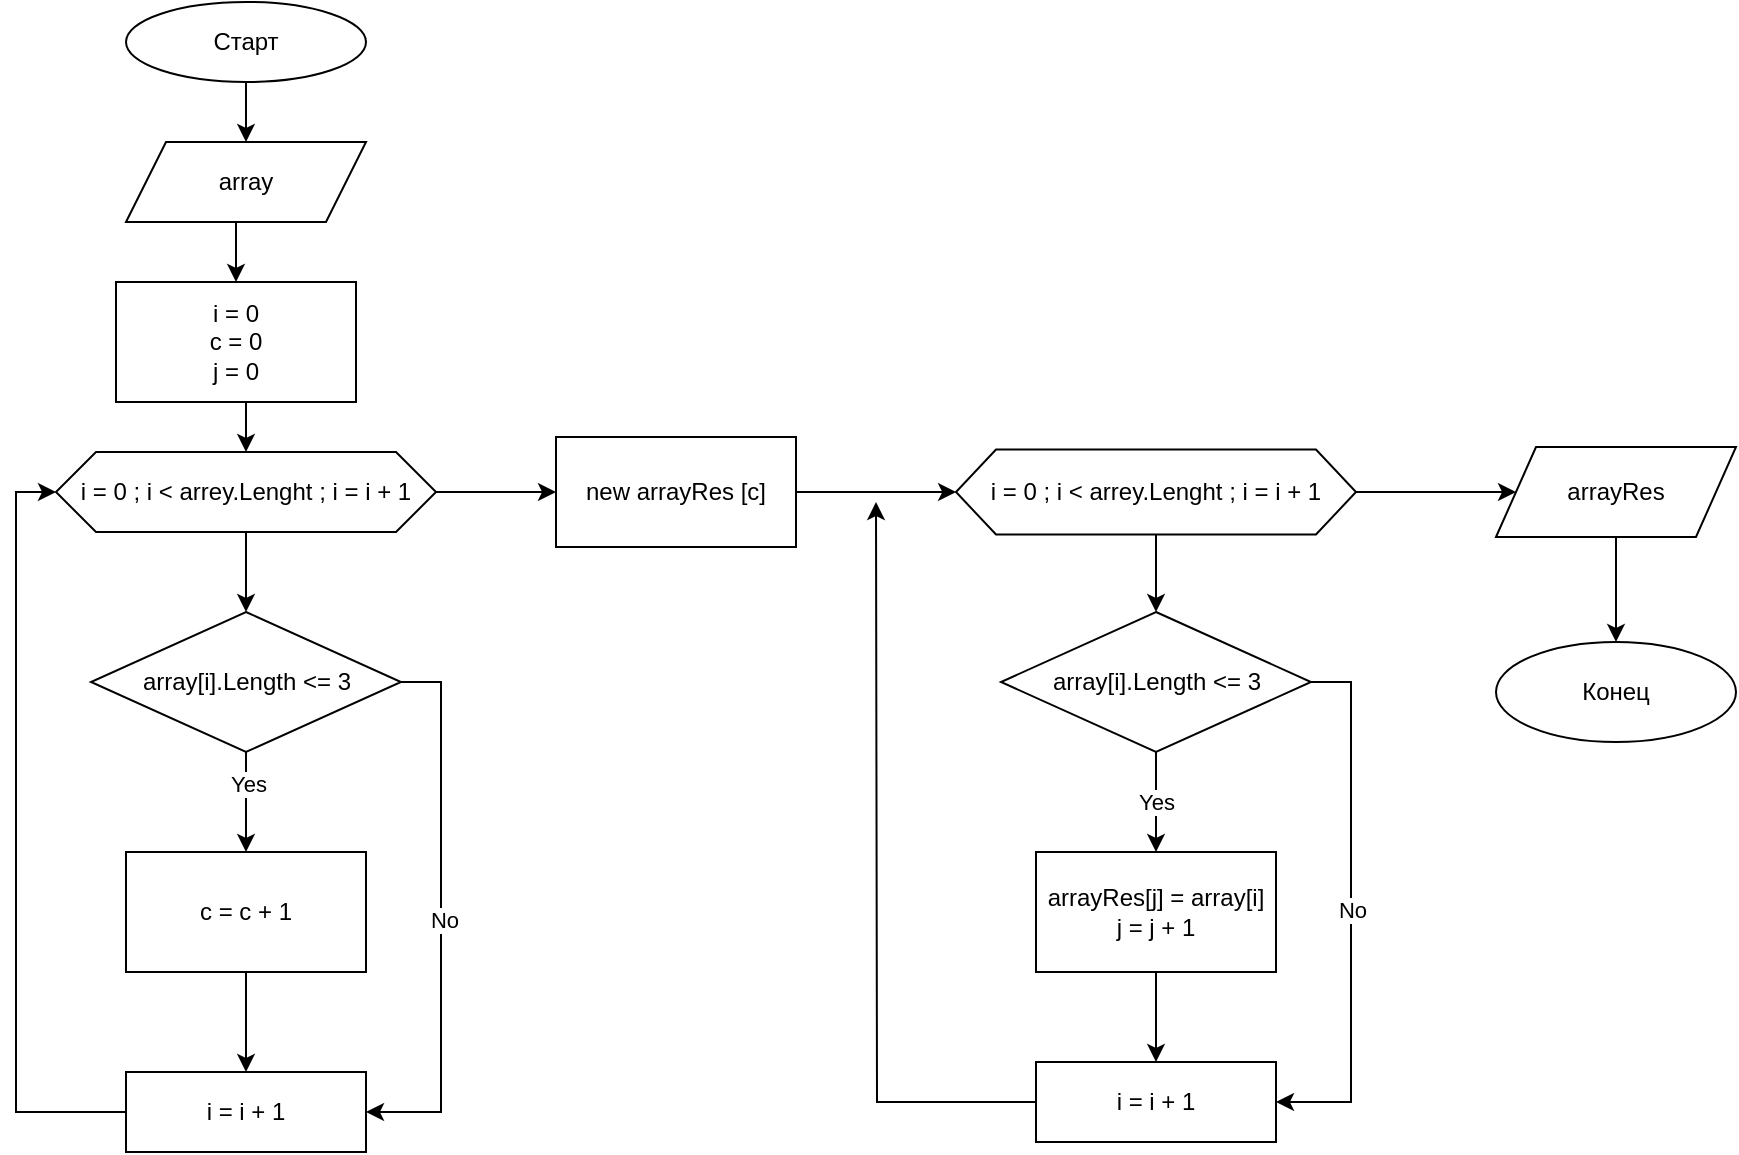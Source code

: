 <mxfile version="22.0.2" type="device">
  <diagram id="bFmt5nWesFTgJ1O1Ec6B" name="Страница — 1">
    <mxGraphModel dx="989" dy="610" grid="1" gridSize="10" guides="1" tooltips="1" connect="1" arrows="1" fold="1" page="1" pageScale="1" pageWidth="827" pageHeight="1169" math="0" shadow="0">
      <root>
        <mxCell id="0" />
        <mxCell id="1" parent="0" />
        <mxCell id="-9hUJz22YRfhSlFgpf7R-12" style="edgeStyle=orthogonalEdgeStyle;rounded=0;orthogonalLoop=1;jettySize=auto;html=1;exitX=0.5;exitY=1;exitDx=0;exitDy=0;entryX=0.5;entryY=0;entryDx=0;entryDy=0;" edge="1" parent="1" source="-9hUJz22YRfhSlFgpf7R-1" target="-9hUJz22YRfhSlFgpf7R-3">
          <mxGeometry relative="1" as="geometry" />
        </mxCell>
        <mxCell id="-9hUJz22YRfhSlFgpf7R-1" value="Старт" style="ellipse;whiteSpace=wrap;html=1;" vertex="1" parent="1">
          <mxGeometry x="85" y="10" width="120" height="40" as="geometry" />
        </mxCell>
        <mxCell id="-9hUJz22YRfhSlFgpf7R-13" style="edgeStyle=orthogonalEdgeStyle;rounded=0;orthogonalLoop=1;jettySize=auto;html=1;exitX=0.5;exitY=1;exitDx=0;exitDy=0;entryX=0.5;entryY=0;entryDx=0;entryDy=0;" edge="1" parent="1" source="-9hUJz22YRfhSlFgpf7R-3" target="-9hUJz22YRfhSlFgpf7R-11">
          <mxGeometry relative="1" as="geometry" />
        </mxCell>
        <mxCell id="-9hUJz22YRfhSlFgpf7R-3" value="array" style="shape=parallelogram;perimeter=parallelogramPerimeter;whiteSpace=wrap;html=1;fixedSize=1;" vertex="1" parent="1">
          <mxGeometry x="85" y="80" width="120" height="40" as="geometry" />
        </mxCell>
        <mxCell id="-9hUJz22YRfhSlFgpf7R-9" style="edgeStyle=orthogonalEdgeStyle;rounded=0;orthogonalLoop=1;jettySize=auto;html=1;exitX=0.5;exitY=1;exitDx=0;exitDy=0;entryX=0.5;entryY=0;entryDx=0;entryDy=0;" edge="1" parent="1" source="-9hUJz22YRfhSlFgpf7R-4" target="-9hUJz22YRfhSlFgpf7R-7">
          <mxGeometry relative="1" as="geometry" />
        </mxCell>
        <mxCell id="-9hUJz22YRfhSlFgpf7R-20" style="edgeStyle=orthogonalEdgeStyle;rounded=0;orthogonalLoop=1;jettySize=auto;html=1;exitX=1;exitY=0.5;exitDx=0;exitDy=0;" edge="1" parent="1" source="-9hUJz22YRfhSlFgpf7R-4" target="-9hUJz22YRfhSlFgpf7R-21">
          <mxGeometry relative="1" as="geometry">
            <mxPoint x="320" y="255" as="targetPoint" />
          </mxGeometry>
        </mxCell>
        <mxCell id="-9hUJz22YRfhSlFgpf7R-4" value="i = 0 ; i &amp;lt; arrey.Lenght ; i = i + 1" style="shape=hexagon;perimeter=hexagonPerimeter2;whiteSpace=wrap;html=1;fixedSize=1;" vertex="1" parent="1">
          <mxGeometry x="50" y="235" width="190" height="40" as="geometry" />
        </mxCell>
        <mxCell id="-9hUJz22YRfhSlFgpf7R-19" style="edgeStyle=orthogonalEdgeStyle;rounded=0;orthogonalLoop=1;jettySize=auto;html=1;exitX=0;exitY=0.5;exitDx=0;exitDy=0;entryX=0;entryY=0.5;entryDx=0;entryDy=0;" edge="1" parent="1" source="-9hUJz22YRfhSlFgpf7R-5" target="-9hUJz22YRfhSlFgpf7R-4">
          <mxGeometry relative="1" as="geometry" />
        </mxCell>
        <mxCell id="-9hUJz22YRfhSlFgpf7R-5" value="i = i + 1" style="rounded=0;whiteSpace=wrap;html=1;" vertex="1" parent="1">
          <mxGeometry x="85" y="545" width="120" height="40" as="geometry" />
        </mxCell>
        <mxCell id="-9hUJz22YRfhSlFgpf7R-10" style="edgeStyle=orthogonalEdgeStyle;rounded=0;orthogonalLoop=1;jettySize=auto;html=1;exitX=0.5;exitY=1;exitDx=0;exitDy=0;entryX=0.5;entryY=0;entryDx=0;entryDy=0;" edge="1" parent="1" source="-9hUJz22YRfhSlFgpf7R-7" target="-9hUJz22YRfhSlFgpf7R-8">
          <mxGeometry relative="1" as="geometry" />
        </mxCell>
        <mxCell id="-9hUJz22YRfhSlFgpf7R-15" value="Yes" style="edgeLabel;html=1;align=center;verticalAlign=middle;resizable=0;points=[];" vertex="1" connectable="0" parent="-9hUJz22YRfhSlFgpf7R-10">
          <mxGeometry x="-0.36" y="1" relative="1" as="geometry">
            <mxPoint as="offset" />
          </mxGeometry>
        </mxCell>
        <mxCell id="-9hUJz22YRfhSlFgpf7R-17" style="edgeStyle=orthogonalEdgeStyle;rounded=0;orthogonalLoop=1;jettySize=auto;html=1;exitX=1;exitY=0.5;exitDx=0;exitDy=0;entryX=1;entryY=0.5;entryDx=0;entryDy=0;" edge="1" parent="1" source="-9hUJz22YRfhSlFgpf7R-7" target="-9hUJz22YRfhSlFgpf7R-5">
          <mxGeometry relative="1" as="geometry" />
        </mxCell>
        <mxCell id="-9hUJz22YRfhSlFgpf7R-18" value="No" style="edgeLabel;html=1;align=center;verticalAlign=middle;resizable=0;points=[];" vertex="1" connectable="0" parent="-9hUJz22YRfhSlFgpf7R-17">
          <mxGeometry x="0.02" y="1" relative="1" as="geometry">
            <mxPoint as="offset" />
          </mxGeometry>
        </mxCell>
        <mxCell id="-9hUJz22YRfhSlFgpf7R-7" value="array[i].Length &amp;lt;= 3" style="rhombus;whiteSpace=wrap;html=1;" vertex="1" parent="1">
          <mxGeometry x="67.5" y="315" width="155" height="70" as="geometry" />
        </mxCell>
        <mxCell id="-9hUJz22YRfhSlFgpf7R-16" style="edgeStyle=orthogonalEdgeStyle;rounded=0;orthogonalLoop=1;jettySize=auto;html=1;exitX=0.5;exitY=1;exitDx=0;exitDy=0;entryX=0.5;entryY=0;entryDx=0;entryDy=0;" edge="1" parent="1" source="-9hUJz22YRfhSlFgpf7R-8" target="-9hUJz22YRfhSlFgpf7R-5">
          <mxGeometry relative="1" as="geometry" />
        </mxCell>
        <mxCell id="-9hUJz22YRfhSlFgpf7R-8" value="c = c + 1" style="rounded=0;whiteSpace=wrap;html=1;" vertex="1" parent="1">
          <mxGeometry x="85" y="435" width="120" height="60" as="geometry" />
        </mxCell>
        <mxCell id="-9hUJz22YRfhSlFgpf7R-14" style="edgeStyle=orthogonalEdgeStyle;rounded=0;orthogonalLoop=1;jettySize=auto;html=1;exitX=0.5;exitY=1;exitDx=0;exitDy=0;entryX=0.5;entryY=0;entryDx=0;entryDy=0;" edge="1" parent="1" source="-9hUJz22YRfhSlFgpf7R-11" target="-9hUJz22YRfhSlFgpf7R-4">
          <mxGeometry relative="1" as="geometry" />
        </mxCell>
        <mxCell id="-9hUJz22YRfhSlFgpf7R-11" value="i = 0&lt;br&gt;c = 0&lt;br&gt;j = 0" style="rounded=0;whiteSpace=wrap;html=1;" vertex="1" parent="1">
          <mxGeometry x="80" y="150" width="120" height="60" as="geometry" />
        </mxCell>
        <mxCell id="-9hUJz22YRfhSlFgpf7R-22" style="edgeStyle=orthogonalEdgeStyle;rounded=0;orthogonalLoop=1;jettySize=auto;html=1;exitX=1;exitY=0.5;exitDx=0;exitDy=0;" edge="1" parent="1" source="-9hUJz22YRfhSlFgpf7R-21" target="-9hUJz22YRfhSlFgpf7R-23">
          <mxGeometry relative="1" as="geometry">
            <mxPoint x="480" y="255" as="targetPoint" />
          </mxGeometry>
        </mxCell>
        <mxCell id="-9hUJz22YRfhSlFgpf7R-21" value="new arrayRes [c]" style="rounded=0;whiteSpace=wrap;html=1;" vertex="1" parent="1">
          <mxGeometry x="300" y="227.5" width="120" height="55" as="geometry" />
        </mxCell>
        <mxCell id="-9hUJz22YRfhSlFgpf7R-28" style="edgeStyle=orthogonalEdgeStyle;rounded=0;orthogonalLoop=1;jettySize=auto;html=1;exitX=0.5;exitY=1;exitDx=0;exitDy=0;entryX=0.5;entryY=0;entryDx=0;entryDy=0;" edge="1" parent="1" source="-9hUJz22YRfhSlFgpf7R-23" target="-9hUJz22YRfhSlFgpf7R-29">
          <mxGeometry relative="1" as="geometry">
            <mxPoint x="600" y="315" as="targetPoint" />
          </mxGeometry>
        </mxCell>
        <mxCell id="-9hUJz22YRfhSlFgpf7R-34" style="edgeStyle=orthogonalEdgeStyle;rounded=0;orthogonalLoop=1;jettySize=auto;html=1;exitX=1;exitY=0.5;exitDx=0;exitDy=0;" edge="1" parent="1" source="-9hUJz22YRfhSlFgpf7R-23" target="-9hUJz22YRfhSlFgpf7R-35">
          <mxGeometry relative="1" as="geometry">
            <mxPoint x="760" y="254.667" as="targetPoint" />
          </mxGeometry>
        </mxCell>
        <mxCell id="-9hUJz22YRfhSlFgpf7R-23" value="i = 0 ; i &amp;lt; arrey.Lenght ; i = i + 1" style="shape=hexagon;perimeter=hexagonPerimeter2;whiteSpace=wrap;html=1;fixedSize=1;" vertex="1" parent="1">
          <mxGeometry x="500" y="233.75" width="200" height="42.5" as="geometry" />
        </mxCell>
        <mxCell id="-9hUJz22YRfhSlFgpf7R-26" style="edgeStyle=orthogonalEdgeStyle;rounded=0;orthogonalLoop=1;jettySize=auto;html=1;exitX=0;exitY=0.5;exitDx=0;exitDy=0;" edge="1" parent="1" source="-9hUJz22YRfhSlFgpf7R-25">
          <mxGeometry relative="1" as="geometry">
            <mxPoint x="460" y="260" as="targetPoint" />
          </mxGeometry>
        </mxCell>
        <mxCell id="-9hUJz22YRfhSlFgpf7R-25" value="i = i + 1" style="rounded=0;whiteSpace=wrap;html=1;" vertex="1" parent="1">
          <mxGeometry x="540" y="540" width="120" height="40" as="geometry" />
        </mxCell>
        <mxCell id="-9hUJz22YRfhSlFgpf7R-31" value="Yes" style="edgeStyle=orthogonalEdgeStyle;rounded=0;orthogonalLoop=1;jettySize=auto;html=1;exitX=0.5;exitY=1;exitDx=0;exitDy=0;entryX=0.5;entryY=0;entryDx=0;entryDy=0;" edge="1" parent="1" source="-9hUJz22YRfhSlFgpf7R-29" target="-9hUJz22YRfhSlFgpf7R-30">
          <mxGeometry relative="1" as="geometry" />
        </mxCell>
        <mxCell id="-9hUJz22YRfhSlFgpf7R-33" value="No" style="edgeStyle=orthogonalEdgeStyle;rounded=0;orthogonalLoop=1;jettySize=auto;html=1;exitX=1;exitY=0.5;exitDx=0;exitDy=0;entryX=1;entryY=0.5;entryDx=0;entryDy=0;" edge="1" parent="1" source="-9hUJz22YRfhSlFgpf7R-29" target="-9hUJz22YRfhSlFgpf7R-25">
          <mxGeometry relative="1" as="geometry" />
        </mxCell>
        <mxCell id="-9hUJz22YRfhSlFgpf7R-29" value="array[i].Length &amp;lt;= 3" style="rhombus;whiteSpace=wrap;html=1;" vertex="1" parent="1">
          <mxGeometry x="522.5" y="315" width="155" height="70" as="geometry" />
        </mxCell>
        <mxCell id="-9hUJz22YRfhSlFgpf7R-32" style="edgeStyle=orthogonalEdgeStyle;rounded=0;orthogonalLoop=1;jettySize=auto;html=1;exitX=0.5;exitY=1;exitDx=0;exitDy=0;entryX=0.5;entryY=0;entryDx=0;entryDy=0;" edge="1" parent="1" source="-9hUJz22YRfhSlFgpf7R-30" target="-9hUJz22YRfhSlFgpf7R-25">
          <mxGeometry relative="1" as="geometry" />
        </mxCell>
        <mxCell id="-9hUJz22YRfhSlFgpf7R-30" value="arrayRes[j] = array[i]&lt;br&gt;j = j + 1" style="rounded=0;whiteSpace=wrap;html=1;" vertex="1" parent="1">
          <mxGeometry x="540" y="435" width="120" height="60" as="geometry" />
        </mxCell>
        <mxCell id="-9hUJz22YRfhSlFgpf7R-36" style="edgeStyle=orthogonalEdgeStyle;rounded=0;orthogonalLoop=1;jettySize=auto;html=1;exitX=0.5;exitY=1;exitDx=0;exitDy=0;" edge="1" parent="1" source="-9hUJz22YRfhSlFgpf7R-35" target="-9hUJz22YRfhSlFgpf7R-37">
          <mxGeometry relative="1" as="geometry">
            <mxPoint x="830" y="370" as="targetPoint" />
          </mxGeometry>
        </mxCell>
        <mxCell id="-9hUJz22YRfhSlFgpf7R-35" value="arrayRes" style="shape=parallelogram;perimeter=parallelogramPerimeter;whiteSpace=wrap;html=1;fixedSize=1;" vertex="1" parent="1">
          <mxGeometry x="770" y="232.5" width="120" height="45" as="geometry" />
        </mxCell>
        <mxCell id="-9hUJz22YRfhSlFgpf7R-37" value="Конец" style="ellipse;whiteSpace=wrap;html=1;" vertex="1" parent="1">
          <mxGeometry x="770" y="330" width="120" height="50" as="geometry" />
        </mxCell>
      </root>
    </mxGraphModel>
  </diagram>
</mxfile>
